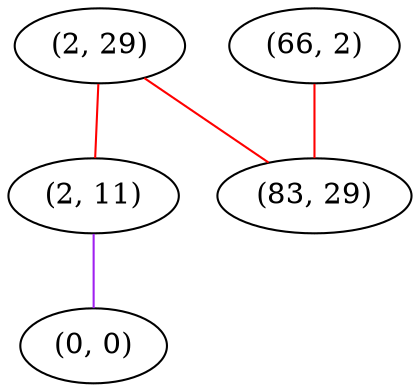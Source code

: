 graph "" {
"(2, 29)";
"(66, 2)";
"(2, 11)";
"(0, 0)";
"(83, 29)";
"(2, 29)" -- "(2, 11)"  [color=red, key=0, weight=1];
"(2, 29)" -- "(83, 29)"  [color=red, key=0, weight=1];
"(66, 2)" -- "(83, 29)"  [color=red, key=0, weight=1];
"(2, 11)" -- "(0, 0)"  [color=purple, key=0, weight=4];
}
